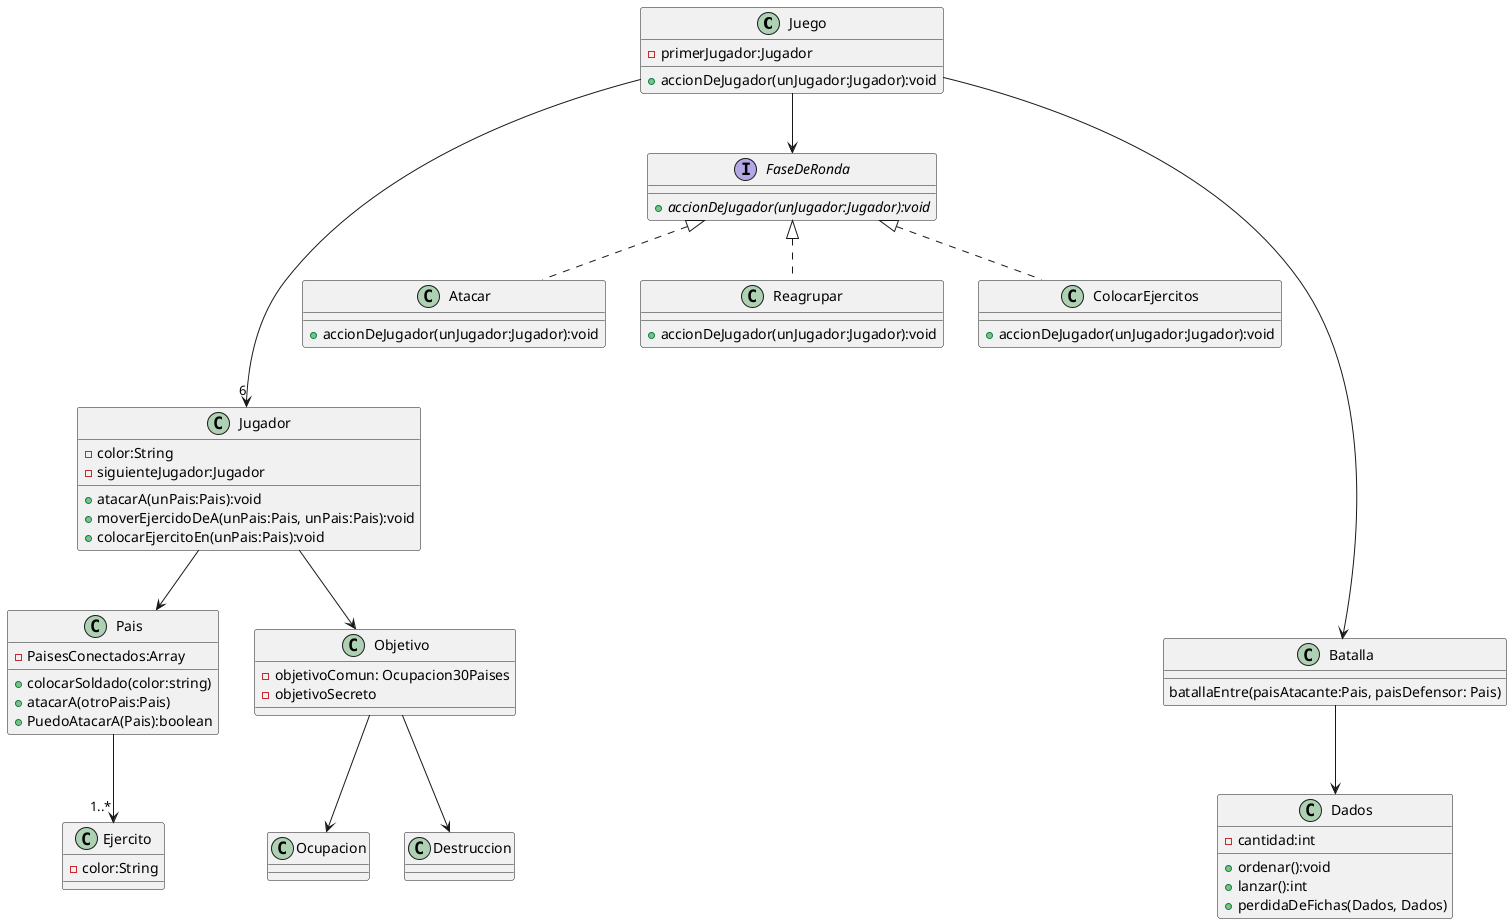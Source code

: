 @startuml
'https://plantuml.com/class-diagram

class Juego{
-primerJugador:Jugador
+accionDeJugador(unJugador:Jugador):void
}

class Jugador{
-color:String
-siguienteJugador:Jugador
+atacarA(unPais:Pais):void
+moverEjercidoDeA(unPais:Pais, unPais:Pais):void
+colocarEjercitoEn(unPais:Pais):void
}

class Ejercito{
-color:String
}


class Pais{
-PaisesConectados:Array
+colocarSoldado(color:string)
+atacarA(otroPais:Pais)
+PuedoAtacarA(Pais):boolean
}


class Objetivo{
-objetivoComun: Ocupacion30Paises
-objetivoSecreto
}

class Dados{
-cantidad:int
+ordenar():void
+lanzar():int
+perdidaDeFichas(Dados, Dados)
}

interface FaseDeRonda{
+{abstract} accionDeJugador(unJugador:Jugador):void
}

class Atacar{
+accionDeJugador(unJugador:Jugador):void
}

class Reagrupar{
+accionDeJugador(unJugador:Jugador):void
}

class ColocarEjercitos{
+accionDeJugador(unJugador:Jugador):void
}

class Batalla{
    batallaEntre(paisAtacante:Pais, paisDefensor: Pais)
}

Juego ---->"6" Jugador
Juego --> FaseDeRonda

FaseDeRonda <|.. Atacar
FaseDeRonda <|.. Reagrupar
FaseDeRonda <|.. ColocarEjercitos


Jugador --> Pais
Jugador --> Objetivo


Pais --> "1..*"Ejercito

Objetivo --> Ocupacion
Objetivo --> Destruccion

Juego -----> Batalla
Batalla --> Dados


@enduml